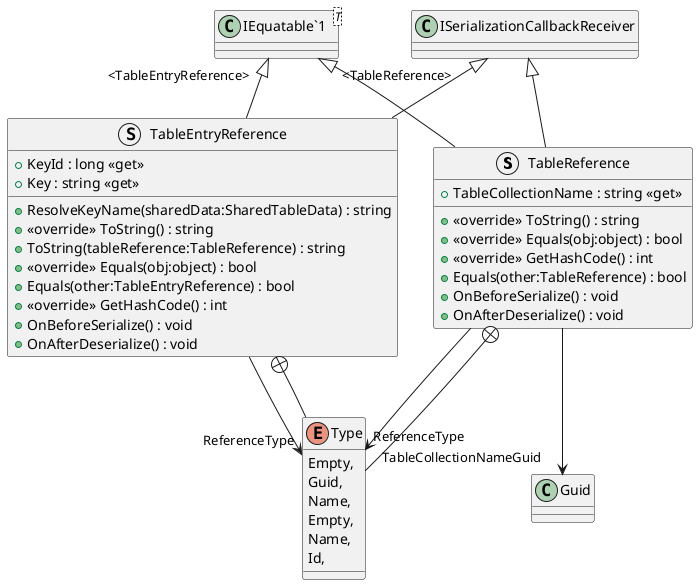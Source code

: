 @startuml
struct TableReference {
    + TableCollectionName : string <<get>>
    + <<override>> ToString() : string
    + <<override>> Equals(obj:object) : bool
    + <<override>> GetHashCode() : int
    + Equals(other:TableReference) : bool
    + OnBeforeSerialize() : void
    + OnAfterDeserialize() : void
}
struct TableEntryReference {
    + KeyId : long <<get>>
    + Key : string <<get>>
    + ResolveKeyName(sharedData:SharedTableData) : string
    + <<override>> ToString() : string
    + ToString(tableReference:TableReference) : string
    + <<override>> Equals(obj:object) : bool
    + Equals(other:TableEntryReference) : bool
    + <<override>> GetHashCode() : int
    + OnBeforeSerialize() : void
    + OnAfterDeserialize() : void
}
class "IEquatable`1"<T> {
}
enum Type {
    Empty,
    Guid,
    Name,
}
enum Type {
    Empty,
    Name,
    Id,
}
ISerializationCallbackReceiver <|-- TableReference
"IEquatable`1" "<TableReference>" <|-- TableReference
TableReference --> "ReferenceType" Type
TableReference --> "TableCollectionNameGuid" Guid
ISerializationCallbackReceiver <|-- TableEntryReference
"IEquatable`1" "<TableEntryReference>" <|-- TableEntryReference
TableEntryReference --> "ReferenceType" Type
TableReference +-- Type
TableEntryReference +-- Type
@enduml
